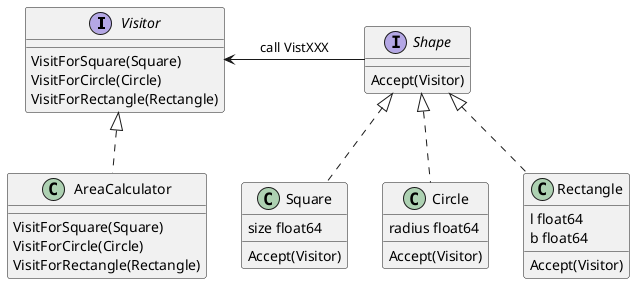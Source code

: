 @startuml
skinparam linetype line
interface Visitor {
  {method} VisitForSquare(Square)
  {method} VisitForCircle(Circle)
  {method} VisitForRectangle(Rectangle)
}
class AreaCalculator {
  {method} VisitForSquare(Square)
  {method} VisitForCircle(Circle)
  {method} VisitForRectangle(Rectangle)
}
interface Shape {
  {method} Accept(Visitor)
}
class Rectangle {
  l float64
  b float64
  {method} Accept(Visitor)
}
class Square {
  size float64
  {method} Accept(Visitor)
}
class Circle {
  radius float64
  {method} Accept(Visitor)
}

AreaCalculator .up.|> Visitor
Shape -left-> Visitor: call VistXXX
Square .up.|> Shape
Circle .up.|> Shape
Rectangle .up.|> Shape
@enduml
